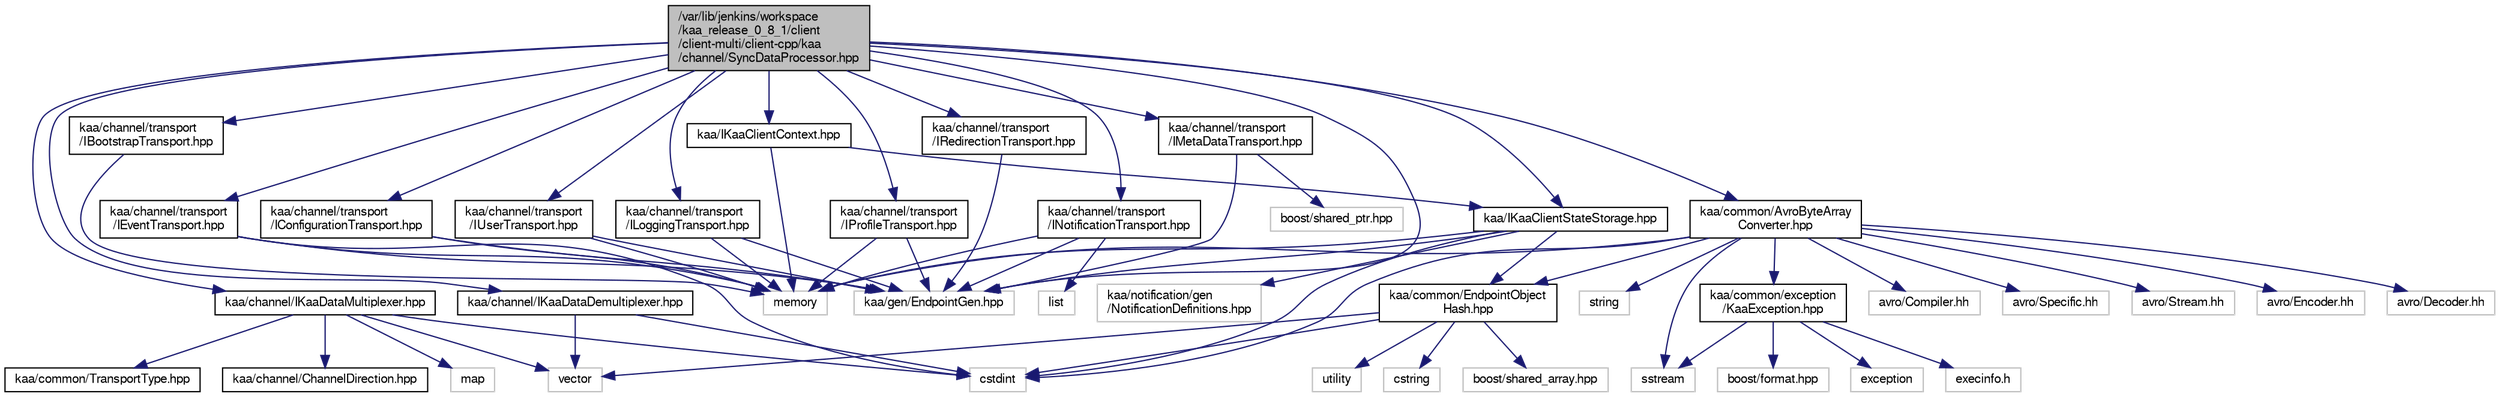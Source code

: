 digraph "/var/lib/jenkins/workspace/kaa_release_0_8_1/client/client-multi/client-cpp/kaa/channel/SyncDataProcessor.hpp"
{
  bgcolor="transparent";
  edge [fontname="FreeSans",fontsize="10",labelfontname="FreeSans",labelfontsize="10"];
  node [fontname="FreeSans",fontsize="10",shape=record];
  Node1 [label="/var/lib/jenkins/workspace\l/kaa_release_0_8_1/client\l/client-multi/client-cpp/kaa\l/channel/SyncDataProcessor.hpp",height=0.2,width=0.4,color="black", fillcolor="grey75", style="filled" fontcolor="black"];
  Node1 -> Node2 [color="midnightblue",fontsize="10",style="solid",fontname="FreeSans"];
  Node2 [label="kaa/channel/IKaaDataMultiplexer.hpp",height=0.2,width=0.4,color="black",URL="$IKaaDataMultiplexer_8hpp.html"];
  Node2 -> Node3 [color="midnightblue",fontsize="10",style="solid",fontname="FreeSans"];
  Node3 [label="cstdint",height=0.2,width=0.4,color="grey75"];
  Node2 -> Node4 [color="midnightblue",fontsize="10",style="solid",fontname="FreeSans"];
  Node4 [label="map",height=0.2,width=0.4,color="grey75"];
  Node2 -> Node5 [color="midnightblue",fontsize="10",style="solid",fontname="FreeSans"];
  Node5 [label="vector",height=0.2,width=0.4,color="grey75"];
  Node2 -> Node6 [color="midnightblue",fontsize="10",style="solid",fontname="FreeSans"];
  Node6 [label="kaa/common/TransportType.hpp",height=0.2,width=0.4,color="black",URL="$TransportType_8hpp.html"];
  Node2 -> Node7 [color="midnightblue",fontsize="10",style="solid",fontname="FreeSans"];
  Node7 [label="kaa/channel/ChannelDirection.hpp",height=0.2,width=0.4,color="black",URL="$ChannelDirection_8hpp.html"];
  Node1 -> Node8 [color="midnightblue",fontsize="10",style="solid",fontname="FreeSans"];
  Node8 [label="kaa/channel/IKaaDataDemultiplexer.hpp",height=0.2,width=0.4,color="black",URL="$IKaaDataDemultiplexer_8hpp.html"];
  Node8 -> Node3 [color="midnightblue",fontsize="10",style="solid",fontname="FreeSans"];
  Node8 -> Node5 [color="midnightblue",fontsize="10",style="solid",fontname="FreeSans"];
  Node1 -> Node9 [color="midnightblue",fontsize="10",style="solid",fontname="FreeSans"];
  Node9 [label="kaa/common/AvroByteArray\lConverter.hpp",height=0.2,width=0.4,color="black",URL="$AvroByteArrayConverter_8hpp.html"];
  Node9 -> Node10 [color="midnightblue",fontsize="10",style="solid",fontname="FreeSans"];
  Node10 [label="string",height=0.2,width=0.4,color="grey75"];
  Node9 -> Node11 [color="midnightblue",fontsize="10",style="solid",fontname="FreeSans"];
  Node11 [label="memory",height=0.2,width=0.4,color="grey75"];
  Node9 -> Node12 [color="midnightblue",fontsize="10",style="solid",fontname="FreeSans"];
  Node12 [label="sstream",height=0.2,width=0.4,color="grey75"];
  Node9 -> Node3 [color="midnightblue",fontsize="10",style="solid",fontname="FreeSans"];
  Node9 -> Node13 [color="midnightblue",fontsize="10",style="solid",fontname="FreeSans"];
  Node13 [label="avro/Compiler.hh",height=0.2,width=0.4,color="grey75"];
  Node9 -> Node14 [color="midnightblue",fontsize="10",style="solid",fontname="FreeSans"];
  Node14 [label="avro/Specific.hh",height=0.2,width=0.4,color="grey75"];
  Node9 -> Node15 [color="midnightblue",fontsize="10",style="solid",fontname="FreeSans"];
  Node15 [label="avro/Stream.hh",height=0.2,width=0.4,color="grey75"];
  Node9 -> Node16 [color="midnightblue",fontsize="10",style="solid",fontname="FreeSans"];
  Node16 [label="avro/Encoder.hh",height=0.2,width=0.4,color="grey75"];
  Node9 -> Node17 [color="midnightblue",fontsize="10",style="solid",fontname="FreeSans"];
  Node17 [label="avro/Decoder.hh",height=0.2,width=0.4,color="grey75"];
  Node9 -> Node18 [color="midnightblue",fontsize="10",style="solid",fontname="FreeSans"];
  Node18 [label="kaa/common/EndpointObject\lHash.hpp",height=0.2,width=0.4,color="black",URL="$EndpointObjectHash_8hpp.html"];
  Node18 -> Node19 [color="midnightblue",fontsize="10",style="solid",fontname="FreeSans"];
  Node19 [label="utility",height=0.2,width=0.4,color="grey75"];
  Node18 -> Node20 [color="midnightblue",fontsize="10",style="solid",fontname="FreeSans"];
  Node20 [label="cstring",height=0.2,width=0.4,color="grey75"];
  Node18 -> Node5 [color="midnightblue",fontsize="10",style="solid",fontname="FreeSans"];
  Node18 -> Node3 [color="midnightblue",fontsize="10",style="solid",fontname="FreeSans"];
  Node18 -> Node21 [color="midnightblue",fontsize="10",style="solid",fontname="FreeSans"];
  Node21 [label="boost/shared_array.hpp",height=0.2,width=0.4,color="grey75"];
  Node9 -> Node22 [color="midnightblue",fontsize="10",style="solid",fontname="FreeSans"];
  Node22 [label="kaa/common/exception\l/KaaException.hpp",height=0.2,width=0.4,color="black",URL="$KaaException_8hpp.html"];
  Node22 -> Node23 [color="midnightblue",fontsize="10",style="solid",fontname="FreeSans"];
  Node23 [label="boost/format.hpp",height=0.2,width=0.4,color="grey75"];
  Node22 -> Node24 [color="midnightblue",fontsize="10",style="solid",fontname="FreeSans"];
  Node24 [label="exception",height=0.2,width=0.4,color="grey75"];
  Node22 -> Node12 [color="midnightblue",fontsize="10",style="solid",fontname="FreeSans"];
  Node22 -> Node25 [color="midnightblue",fontsize="10",style="solid",fontname="FreeSans"];
  Node25 [label="execinfo.h",height=0.2,width=0.4,color="grey75"];
  Node1 -> Node26 [color="midnightblue",fontsize="10",style="solid",fontname="FreeSans"];
  Node26 [label="kaa/gen/EndpointGen.hpp",height=0.2,width=0.4,color="grey75"];
  Node1 -> Node27 [color="midnightblue",fontsize="10",style="solid",fontname="FreeSans"];
  Node27 [label="kaa/channel/transport\l/IMetaDataTransport.hpp",height=0.2,width=0.4,color="black",URL="$IMetaDataTransport_8hpp.html"];
  Node27 -> Node26 [color="midnightblue",fontsize="10",style="solid",fontname="FreeSans"];
  Node27 -> Node28 [color="midnightblue",fontsize="10",style="solid",fontname="FreeSans"];
  Node28 [label="boost/shared_ptr.hpp",height=0.2,width=0.4,color="grey75"];
  Node1 -> Node29 [color="midnightblue",fontsize="10",style="solid",fontname="FreeSans"];
  Node29 [label="kaa/channel/transport\l/IConfigurationTransport.hpp",height=0.2,width=0.4,color="black",URL="$IConfigurationTransport_8hpp.html"];
  Node29 -> Node11 [color="midnightblue",fontsize="10",style="solid",fontname="FreeSans"];
  Node29 -> Node26 [color="midnightblue",fontsize="10",style="solid",fontname="FreeSans"];
  Node1 -> Node30 [color="midnightblue",fontsize="10",style="solid",fontname="FreeSans"];
  Node30 [label="kaa/channel/transport\l/IUserTransport.hpp",height=0.2,width=0.4,color="black",URL="$IUserTransport_8hpp.html"];
  Node30 -> Node26 [color="midnightblue",fontsize="10",style="solid",fontname="FreeSans"];
  Node30 -> Node11 [color="midnightblue",fontsize="10",style="solid",fontname="FreeSans"];
  Node1 -> Node31 [color="midnightblue",fontsize="10",style="solid",fontname="FreeSans"];
  Node31 [label="kaa/channel/transport\l/IEventTransport.hpp",height=0.2,width=0.4,color="black",URL="$IEventTransport_8hpp.html"];
  Node31 -> Node26 [color="midnightblue",fontsize="10",style="solid",fontname="FreeSans"];
  Node31 -> Node3 [color="midnightblue",fontsize="10",style="solid",fontname="FreeSans"];
  Node31 -> Node11 [color="midnightblue",fontsize="10",style="solid",fontname="FreeSans"];
  Node1 -> Node32 [color="midnightblue",fontsize="10",style="solid",fontname="FreeSans"];
  Node32 [label="kaa/channel/transport\l/ILoggingTransport.hpp",height=0.2,width=0.4,color="black",URL="$ILoggingTransport_8hpp.html"];
  Node32 -> Node26 [color="midnightblue",fontsize="10",style="solid",fontname="FreeSans"];
  Node32 -> Node11 [color="midnightblue",fontsize="10",style="solid",fontname="FreeSans"];
  Node1 -> Node33 [color="midnightblue",fontsize="10",style="solid",fontname="FreeSans"];
  Node33 [label="kaa/channel/transport\l/INotificationTransport.hpp",height=0.2,width=0.4,color="black",URL="$INotificationTransport_8hpp.html"];
  Node33 -> Node34 [color="midnightblue",fontsize="10",style="solid",fontname="FreeSans"];
  Node34 [label="list",height=0.2,width=0.4,color="grey75"];
  Node33 -> Node11 [color="midnightblue",fontsize="10",style="solid",fontname="FreeSans"];
  Node33 -> Node26 [color="midnightblue",fontsize="10",style="solid",fontname="FreeSans"];
  Node1 -> Node35 [color="midnightblue",fontsize="10",style="solid",fontname="FreeSans"];
  Node35 [label="kaa/channel/transport\l/IProfileTransport.hpp",height=0.2,width=0.4,color="black",URL="$IProfileTransport_8hpp.html"];
  Node35 -> Node11 [color="midnightblue",fontsize="10",style="solid",fontname="FreeSans"];
  Node35 -> Node26 [color="midnightblue",fontsize="10",style="solid",fontname="FreeSans"];
  Node1 -> Node36 [color="midnightblue",fontsize="10",style="solid",fontname="FreeSans"];
  Node36 [label="kaa/channel/transport\l/IRedirectionTransport.hpp",height=0.2,width=0.4,color="black",URL="$IRedirectionTransport_8hpp.html"];
  Node36 -> Node26 [color="midnightblue",fontsize="10",style="solid",fontname="FreeSans"];
  Node1 -> Node37 [color="midnightblue",fontsize="10",style="solid",fontname="FreeSans"];
  Node37 [label="kaa/channel/transport\l/IBootstrapTransport.hpp",height=0.2,width=0.4,color="black",URL="$IBootstrapTransport_8hpp.html"];
  Node37 -> Node11 [color="midnightblue",fontsize="10",style="solid",fontname="FreeSans"];
  Node1 -> Node38 [color="midnightblue",fontsize="10",style="solid",fontname="FreeSans"];
  Node38 [label="kaa/IKaaClientStateStorage.hpp",height=0.2,width=0.4,color="black",URL="$IKaaClientStateStorage_8hpp.html"];
  Node38 -> Node3 [color="midnightblue",fontsize="10",style="solid",fontname="FreeSans"];
  Node38 -> Node11 [color="midnightblue",fontsize="10",style="solid",fontname="FreeSans"];
  Node38 -> Node26 [color="midnightblue",fontsize="10",style="solid",fontname="FreeSans"];
  Node38 -> Node18 [color="midnightblue",fontsize="10",style="solid",fontname="FreeSans"];
  Node38 -> Node39 [color="midnightblue",fontsize="10",style="solid",fontname="FreeSans"];
  Node39 [label="kaa/notification/gen\l/NotificationDefinitions.hpp",height=0.2,width=0.4,color="grey75"];
  Node1 -> Node40 [color="midnightblue",fontsize="10",style="solid",fontname="FreeSans"];
  Node40 [label="kaa/IKaaClientContext.hpp",height=0.2,width=0.4,color="black",URL="$IKaaClientContext_8hpp.html"];
  Node40 -> Node11 [color="midnightblue",fontsize="10",style="solid",fontname="FreeSans"];
  Node40 -> Node38 [color="midnightblue",fontsize="10",style="solid",fontname="FreeSans"];
}
